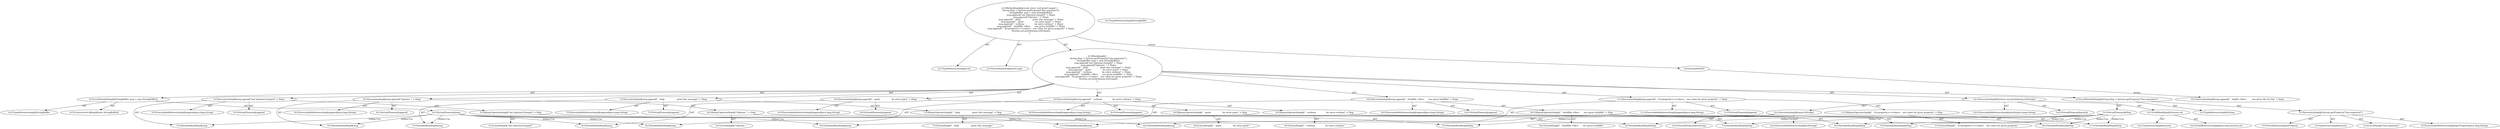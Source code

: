 digraph "printUsage#?" {
0 [label="2:CtTypeReferenceImpl@void" shape=ellipse]
1 [label="2:CtVirtualElement@printUsage" shape=ellipse]
2 [label="3:CtTypeReferenceImpl@String" shape=ellipse]
3 [label="3:CtExecutableReferenceImpl@getProperty(java.lang.String)" shape=ellipse]
4 [label="3:CtVirtualElement@getProperty" shape=ellipse]
5 [label="3:CtTypeAccessImpl@System" shape=ellipse]
6 [label="3:CtLiteralImpl@\"line.separator\"" shape=ellipse]
7 [label="3:CtInvocationImpl@System.getProperty(\"line.separator\")" shape=ellipse]
8 [label="3:CtVirtualElement@lSep" shape=ellipse]
9 [label="3:CtLocalVariableImpl@String lSep = System.getProperty(\"line.separator\")" shape=ellipse]
10 [label="4:CtTypeReferenceImpl@StringBuffer" shape=ellipse]
11 [label="4:CtTypeReferenceImpl@StringBuffer" shape=ellipse]
12 [label="4:CtConstructorCallImpl@new StringBuffer()" shape=ellipse]
13 [label="4:CtVirtualElement@msg" shape=ellipse]
14 [label="4:CtLocalVariableImpl@StringBuffer msg = new StringBuffer()" shape=ellipse]
15 [label="5:CtExecutableReferenceImpl@append(java.lang.String)" shape=ellipse]
16 [label="5:CtVirtualElement@append" shape=ellipse]
17 [label="5:CtVariableReadImpl@msg" shape=ellipse]
18 [label="5:CtLiteralImpl@\"ant [options] [target]\"" shape=ellipse]
19 [label="5:CtVariableReadImpl@lSep" shape=ellipse]
20 [label="5:CtBinaryOperatorImpl@\"ant [options] [target]\" + lSep" shape=ellipse]
21 [label="5:CtInvocationImpl@msg.append(\"ant [options] [target]\" + lSep)" shape=ellipse]
22 [label="6:CtExecutableReferenceImpl@append(java.lang.String)" shape=ellipse]
23 [label="6:CtVirtualElement@append" shape=ellipse]
24 [label="6:CtVariableReadImpl@msg" shape=ellipse]
25 [label="6:CtLiteralImpl@\"Options: \"" shape=ellipse]
26 [label="6:CtVariableReadImpl@lSep" shape=ellipse]
27 [label="6:CtBinaryOperatorImpl@\"Options: \" + lSep" shape=ellipse]
28 [label="6:CtInvocationImpl@msg.append(\"Options: \" + lSep)" shape=ellipse]
29 [label="7:CtExecutableReferenceImpl@append(java.lang.String)" shape=ellipse]
30 [label="7:CtVirtualElement@append" shape=ellipse]
31 [label="7:CtVariableReadImpl@msg" shape=ellipse]
32 [label="7:CtLiteralImpl@\"  -help                  print this message\"" shape=ellipse]
33 [label="7:CtVariableReadImpl@lSep" shape=ellipse]
34 [label="7:CtBinaryOperatorImpl@\"  -help                  print this message\" + lSep" shape=ellipse]
35 [label="7:CtInvocationImpl@msg.append(\"  -help                  print this message\" + lSep)" shape=ellipse]
36 [label="8:CtExecutableReferenceImpl@append(java.lang.String)" shape=ellipse]
37 [label="8:CtVirtualElement@append" shape=ellipse]
38 [label="8:CtVariableReadImpl@msg" shape=ellipse]
39 [label="8:CtLiteralImpl@\"  -quiet                 be extra quiet\"" shape=ellipse]
40 [label="8:CtVariableReadImpl@lSep" shape=ellipse]
41 [label="8:CtBinaryOperatorImpl@\"  -quiet                 be extra quiet\" + lSep" shape=ellipse]
42 [label="8:CtInvocationImpl@msg.append(\"  -quiet                 be extra quiet\" + lSep)" shape=ellipse]
43 [label="9:CtExecutableReferenceImpl@append(java.lang.String)" shape=ellipse]
44 [label="9:CtVirtualElement@append" shape=ellipse]
45 [label="9:CtVariableReadImpl@msg" shape=ellipse]
46 [label="9:CtLiteralImpl@\"  -verbose               be extra verbose\"" shape=ellipse]
47 [label="9:CtVariableReadImpl@lSep" shape=ellipse]
48 [label="9:CtBinaryOperatorImpl@\"  -verbose               be extra verbose\" + lSep" shape=ellipse]
49 [label="9:CtInvocationImpl@msg.append(\"  -verbose               be extra verbose\" + lSep)" shape=ellipse]
50 [label="10:CtExecutableReferenceImpl@append(java.lang.String)" shape=ellipse]
51 [label="10:CtVirtualElement@append" shape=ellipse]
52 [label="10:CtVariableReadImpl@msg" shape=ellipse]
53 [label="10:CtLiteralImpl@\"  -buildfile <file>      use given buildfile\"" shape=ellipse]
54 [label="10:CtVariableReadImpl@lSep" shape=ellipse]
55 [label="10:CtBinaryOperatorImpl@\"  -buildfile <file>      use given buildfile\" + lSep" shape=ellipse]
56 [label="10:CtInvocationImpl@msg.append(\"  -buildfile <file>      use given buildfile\" + lSep)" shape=ellipse]
57 [label="11:CtExecutableReferenceImpl@append(java.lang.String)" shape=ellipse]
58 [label="11:CtVirtualElement@append" shape=ellipse]
59 [label="11:CtVariableReadImpl@msg" shape=ellipse]
60 [label="11:CtLiteralImpl@\"  -D<property>=<value>   use value for given property\"" shape=ellipse]
61 [label="11:CtVariableReadImpl@lSep" shape=ellipse]
62 [label="11:CtBinaryOperatorImpl@\"  -D<property>=<value>   use value for given property\" + lSep" shape=ellipse]
63 [label="11:CtInvocationImpl@msg.append(\"  -D<property>=<value>   use value for given property\" + lSep)" shape=ellipse]
64 [label="12:CtExecutableReferenceImpl@println(java.lang.String)" shape=ellipse]
65 [label="12:CtVirtualElement@println" shape=ellipse]
66 [label="12:CtTypeAccessImpl@System" shape=ellipse]
67 [label="12:CtFieldReadImpl@System.out" shape=ellipse]
68 [label="12:CtFieldReferenceImpl@java.lang.System.out" shape=ellipse]
69 [label="12:CtExecutableReferenceImpl@toString()" shape=ellipse]
70 [label="12:CtVirtualElement@toString" shape=ellipse]
71 [label="12:CtVariableReadImpl@msg" shape=ellipse]
72 [label="12:CtInvocationImpl@msg.toString()" shape=ellipse]
73 [label="12:CtInvocationImpl@System.out.println(msg.toString())" shape=ellipse]
74 [label="2:CtBlockImpl@\{
    String lSep = System.getProperty(\"line.separator\");
    StringBuffer msg = new StringBuffer();
    msg.append(\"ant [options] [target]\" + lSep);
    msg.append(\"Options: \" + lSep);
    msg.append(\"  -help                  print this message\" + lSep);
    msg.append(\"  -quiet                 be extra quiet\" + lSep);
    msg.append(\"  -verbose               be extra verbose\" + lSep);
    msg.append(\"  -buildfile <file>      use given buildfile\" + lSep);
    msg.append(\"  -D<property>=<value>   use value for given property\" + lSep);
    System.out.println(msg.toString());
\}" shape=ellipse]
75 [label="2:CtMethodImpl@private static void printUsage() \{
    String lSep = System.getProperty(\"line.separator\");
    StringBuffer msg = new StringBuffer();
    msg.append(\"ant [options] [target]\" + lSep);
    msg.append(\"Options: \" + lSep);
    msg.append(\"  -help                  print this message\" + lSep);
    msg.append(\"  -quiet                 be extra quiet\" + lSep);
    msg.append(\"  -verbose               be extra verbose\" + lSep);
    msg.append(\"  -buildfile <file>      use given buildfile\" + lSep);
    msg.append(\"  -D<property>=<value>   use value for given property\" + lSep);
    System.out.println(msg.toString());
\}" shape=ellipse]
76 [label="10:Insert@INSERT" shape=ellipse]
77 [label="10:CtInvocationImpl@msg.append(\"  -logfile <file>        use given file for log\" + lSep)" shape=ellipse]
7 -> 4 [label="AST"];
7 -> 5 [label="AST"];
7 -> 3 [label="AST"];
7 -> 6 [label="AST"];
8 -> 19 [label="Define-Use"];
8 -> 26 [label="Define-Use"];
8 -> 33 [label="Define-Use"];
8 -> 40 [label="Define-Use"];
8 -> 47 [label="Define-Use"];
8 -> 54 [label="Define-Use"];
8 -> 61 [label="Define-Use"];
9 -> 8 [label="AST"];
9 -> 2 [label="AST"];
9 -> 7 [label="AST"];
13 -> 17 [label="Define-Use"];
13 -> 24 [label="Define-Use"];
13 -> 31 [label="Define-Use"];
13 -> 38 [label="Define-Use"];
13 -> 45 [label="Define-Use"];
13 -> 52 [label="Define-Use"];
13 -> 59 [label="Define-Use"];
13 -> 71 [label="Define-Use"];
14 -> 13 [label="AST"];
14 -> 10 [label="AST"];
14 -> 12 [label="AST"];
20 -> 18 [label="AST"];
20 -> 19 [label="AST"];
21 -> 16 [label="AST"];
21 -> 17 [label="AST"];
21 -> 15 [label="AST"];
21 -> 20 [label="AST"];
27 -> 25 [label="AST"];
27 -> 26 [label="AST"];
28 -> 23 [label="AST"];
28 -> 24 [label="AST"];
28 -> 22 [label="AST"];
28 -> 27 [label="AST"];
34 -> 32 [label="AST"];
34 -> 33 [label="AST"];
35 -> 30 [label="AST"];
35 -> 31 [label="AST"];
35 -> 29 [label="AST"];
35 -> 34 [label="AST"];
41 -> 39 [label="AST"];
41 -> 40 [label="AST"];
42 -> 37 [label="AST"];
42 -> 38 [label="AST"];
42 -> 36 [label="AST"];
42 -> 41 [label="AST"];
48 -> 46 [label="AST"];
48 -> 47 [label="AST"];
49 -> 44 [label="AST"];
49 -> 45 [label="AST"];
49 -> 43 [label="AST"];
49 -> 48 [label="AST"];
55 -> 53 [label="AST"];
55 -> 54 [label="AST"];
56 -> 51 [label="AST"];
56 -> 52 [label="AST"];
56 -> 50 [label="AST"];
56 -> 55 [label="AST"];
62 -> 60 [label="AST"];
62 -> 61 [label="AST"];
63 -> 58 [label="AST"];
63 -> 59 [label="AST"];
63 -> 57 [label="AST"];
63 -> 62 [label="AST"];
67 -> 66 [label="AST"];
67 -> 68 [label="AST"];
72 -> 70 [label="AST"];
72 -> 71 [label="AST"];
72 -> 69 [label="AST"];
73 -> 65 [label="AST"];
73 -> 67 [label="AST"];
73 -> 64 [label="AST"];
73 -> 72 [label="AST"];
74 -> 9 [label="AST"];
74 -> 14 [label="AST"];
74 -> 21 [label="AST"];
74 -> 28 [label="AST"];
74 -> 35 [label="AST"];
74 -> 42 [label="AST"];
74 -> 49 [label="AST"];
74 -> 56 [label="AST"];
74 -> 63 [label="AST"];
74 -> 73 [label="AST"];
75 -> 1 [label="AST"];
75 -> 0 [label="AST"];
75 -> 74 [label="AST"];
75 -> 76 [label="Action"];
76 -> 77 [label="Action"];
}